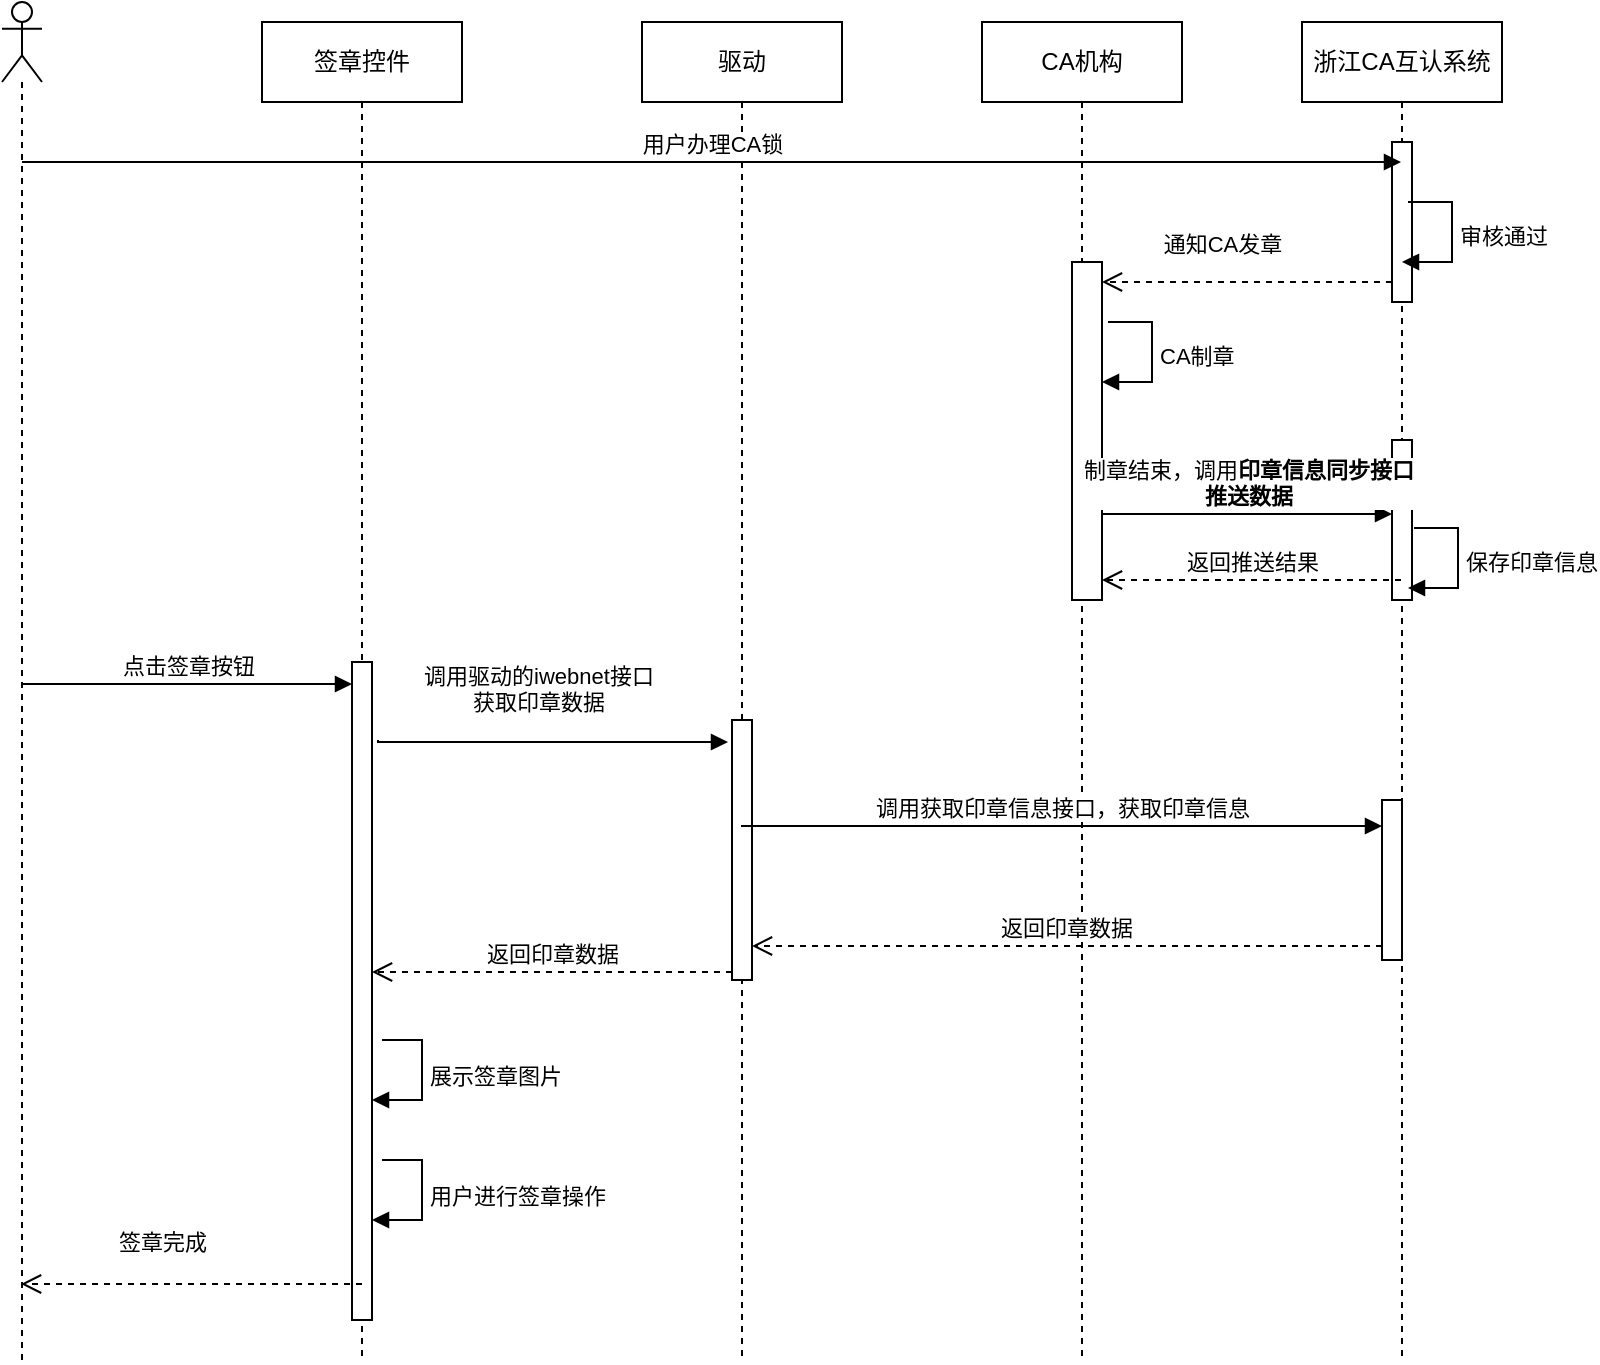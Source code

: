 <mxfile version="21.4.0" type="github">
  <diagram name="第 1 页" id="T65qTif2XA-5PiaVmCAQ">
    <mxGraphModel dx="2261" dy="764" grid="1" gridSize="10" guides="1" tooltips="1" connect="1" arrows="1" fold="1" page="1" pageScale="1" pageWidth="827" pageHeight="1169" math="0" shadow="0">
      <root>
        <mxCell id="0" />
        <mxCell id="1" parent="0" />
        <mxCell id="irk-B1uaEGCNgTqAXI8p-5" value="CA机构" style="shape=umlLifeline;perimeter=lifelinePerimeter;whiteSpace=wrap;html=1;container=1;dropTarget=0;collapsible=0;recursiveResize=0;outlineConnect=0;portConstraint=eastwest;newEdgeStyle={&quot;edgeStyle&quot;:&quot;elbowEdgeStyle&quot;,&quot;elbow&quot;:&quot;vertical&quot;,&quot;curved&quot;:0,&quot;rounded&quot;:0};" parent="1" vertex="1">
          <mxGeometry x="30" y="20" width="100" height="670" as="geometry" />
        </mxCell>
        <mxCell id="irk-B1uaEGCNgTqAXI8p-13" value="" style="html=1;points=[];perimeter=orthogonalPerimeter;outlineConnect=0;targetShapes=umlLifeline;portConstraint=eastwest;newEdgeStyle={&quot;edgeStyle&quot;:&quot;elbowEdgeStyle&quot;,&quot;elbow&quot;:&quot;vertical&quot;,&quot;curved&quot;:0,&quot;rounded&quot;:0};" parent="irk-B1uaEGCNgTqAXI8p-5" vertex="1">
          <mxGeometry x="45" y="120" width="15" height="169" as="geometry" />
        </mxCell>
        <mxCell id="irk-B1uaEGCNgTqAXI8p-6" value="浙江CA互认系统" style="shape=umlLifeline;perimeter=lifelinePerimeter;whiteSpace=wrap;html=1;container=1;dropTarget=0;collapsible=0;recursiveResize=0;outlineConnect=0;portConstraint=eastwest;newEdgeStyle={&quot;edgeStyle&quot;:&quot;elbowEdgeStyle&quot;,&quot;elbow&quot;:&quot;vertical&quot;,&quot;curved&quot;:0,&quot;rounded&quot;:0};" parent="1" vertex="1">
          <mxGeometry x="190" y="20" width="100" height="670" as="geometry" />
        </mxCell>
        <mxCell id="irk-B1uaEGCNgTqAXI8p-14" value="" style="html=1;points=[];perimeter=orthogonalPerimeter;outlineConnect=0;targetShapes=umlLifeline;portConstraint=eastwest;newEdgeStyle={&quot;edgeStyle&quot;:&quot;elbowEdgeStyle&quot;,&quot;elbow&quot;:&quot;vertical&quot;,&quot;curved&quot;:0,&quot;rounded&quot;:0};" parent="irk-B1uaEGCNgTqAXI8p-6" vertex="1">
          <mxGeometry x="45" y="209" width="10" height="80" as="geometry" />
        </mxCell>
        <mxCell id="irk-B1uaEGCNgTqAXI8p-36" value="" style="html=1;points=[];perimeter=orthogonalPerimeter;outlineConnect=0;targetShapes=umlLifeline;portConstraint=eastwest;newEdgeStyle={&quot;edgeStyle&quot;:&quot;elbowEdgeStyle&quot;,&quot;elbow&quot;:&quot;vertical&quot;,&quot;curved&quot;:0,&quot;rounded&quot;:0};" parent="irk-B1uaEGCNgTqAXI8p-6" vertex="1">
          <mxGeometry x="40" y="389" width="10" height="80" as="geometry" />
        </mxCell>
        <mxCell id="fCXaByIH2tbGKbb1Bg6H-2" value="" style="html=1;points=[];perimeter=orthogonalPerimeter;outlineConnect=0;targetShapes=umlLifeline;portConstraint=eastwest;newEdgeStyle={&quot;edgeStyle&quot;:&quot;elbowEdgeStyle&quot;,&quot;elbow&quot;:&quot;vertical&quot;,&quot;curved&quot;:0,&quot;rounded&quot;:0};" vertex="1" parent="irk-B1uaEGCNgTqAXI8p-6">
          <mxGeometry x="45" y="60" width="10" height="80" as="geometry" />
        </mxCell>
        <mxCell id="irk-B1uaEGCNgTqAXI8p-8" value="驱动" style="shape=umlLifeline;perimeter=lifelinePerimeter;whiteSpace=wrap;html=1;container=1;dropTarget=0;collapsible=0;recursiveResize=0;outlineConnect=0;portConstraint=eastwest;newEdgeStyle={&quot;edgeStyle&quot;:&quot;elbowEdgeStyle&quot;,&quot;elbow&quot;:&quot;vertical&quot;,&quot;curved&quot;:0,&quot;rounded&quot;:0};" parent="1" vertex="1">
          <mxGeometry x="-140" y="20" width="100" height="670" as="geometry" />
        </mxCell>
        <mxCell id="irk-B1uaEGCNgTqAXI8p-33" value="" style="html=1;points=[];perimeter=orthogonalPerimeter;outlineConnect=0;targetShapes=umlLifeline;portConstraint=eastwest;newEdgeStyle={&quot;edgeStyle&quot;:&quot;elbowEdgeStyle&quot;,&quot;elbow&quot;:&quot;vertical&quot;,&quot;curved&quot;:0,&quot;rounded&quot;:0};" parent="irk-B1uaEGCNgTqAXI8p-8" vertex="1">
          <mxGeometry x="45" y="349" width="10" height="130" as="geometry" />
        </mxCell>
        <mxCell id="irk-B1uaEGCNgTqAXI8p-9" value="签章控件" style="shape=umlLifeline;perimeter=lifelinePerimeter;whiteSpace=wrap;html=1;container=1;dropTarget=0;collapsible=0;recursiveResize=0;outlineConnect=0;portConstraint=eastwest;newEdgeStyle={&quot;edgeStyle&quot;:&quot;elbowEdgeStyle&quot;,&quot;elbow&quot;:&quot;vertical&quot;,&quot;curved&quot;:0,&quot;rounded&quot;:0};" parent="1" vertex="1">
          <mxGeometry x="-330" y="20" width="100" height="670" as="geometry" />
        </mxCell>
        <mxCell id="irk-B1uaEGCNgTqAXI8p-30" value="" style="html=1;points=[];perimeter=orthogonalPerimeter;outlineConnect=0;targetShapes=umlLifeline;portConstraint=eastwest;newEdgeStyle={&quot;edgeStyle&quot;:&quot;elbowEdgeStyle&quot;,&quot;elbow&quot;:&quot;vertical&quot;,&quot;curved&quot;:0,&quot;rounded&quot;:0};" parent="irk-B1uaEGCNgTqAXI8p-9" vertex="1">
          <mxGeometry x="45" y="320" width="10" height="329" as="geometry" />
        </mxCell>
        <mxCell id="irk-B1uaEGCNgTqAXI8p-18" value="制章结束，调用&lt;b&gt;印章信息同步接口&lt;br&gt;推送数据&lt;br&gt;&lt;/b&gt;" style="html=1;verticalAlign=bottom;endArrow=block;edgeStyle=elbowEdgeStyle;elbow=vertical;curved=0;rounded=0;" parent="1" edge="1">
          <mxGeometry width="80" relative="1" as="geometry">
            <mxPoint x="90" y="266" as="sourcePoint" />
            <mxPoint x="235" y="266" as="targetPoint" />
          </mxGeometry>
        </mxCell>
        <mxCell id="irk-B1uaEGCNgTqAXI8p-23" value="保存印章信息" style="html=1;align=left;spacingLeft=2;endArrow=block;rounded=0;edgeStyle=orthogonalEdgeStyle;curved=0;rounded=0;" parent="1" edge="1">
          <mxGeometry x="0.013" relative="1" as="geometry">
            <mxPoint x="246" y="273" as="sourcePoint" />
            <Array as="points">
              <mxPoint x="268" y="273" />
              <mxPoint x="268" y="303" />
            </Array>
            <mxPoint x="243" y="303" as="targetPoint" />
            <mxPoint as="offset" />
          </mxGeometry>
        </mxCell>
        <mxCell id="irk-B1uaEGCNgTqAXI8p-24" value="返回推送结果" style="html=1;verticalAlign=bottom;endArrow=open;dashed=1;endSize=8;edgeStyle=elbowEdgeStyle;elbow=vertical;curved=0;rounded=0;" parent="1" edge="1">
          <mxGeometry x="0.003" relative="1" as="geometry">
            <mxPoint x="239.5" y="299" as="sourcePoint" />
            <mxPoint x="90" y="299" as="targetPoint" />
            <mxPoint as="offset" />
          </mxGeometry>
        </mxCell>
        <mxCell id="irk-B1uaEGCNgTqAXI8p-25" value="用户办理CA锁" style="html=1;verticalAlign=bottom;endArrow=block;edgeStyle=elbowEdgeStyle;elbow=vertical;curved=0;rounded=0;" parent="1" target="irk-B1uaEGCNgTqAXI8p-6" edge="1">
          <mxGeometry width="80" relative="1" as="geometry">
            <mxPoint x="-450" y="90" as="sourcePoint" />
            <mxPoint x="79.5" y="90" as="targetPoint" />
          </mxGeometry>
        </mxCell>
        <mxCell id="irk-B1uaEGCNgTqAXI8p-29" value="" style="shape=umlLifeline;perimeter=lifelinePerimeter;whiteSpace=wrap;html=1;container=1;dropTarget=0;collapsible=0;recursiveResize=0;outlineConnect=0;portConstraint=eastwest;newEdgeStyle={&quot;edgeStyle&quot;:&quot;elbowEdgeStyle&quot;,&quot;elbow&quot;:&quot;vertical&quot;,&quot;curved&quot;:0,&quot;rounded&quot;:0};participant=umlActor;" parent="1" vertex="1">
          <mxGeometry x="-460" y="10" width="20" height="680" as="geometry" />
        </mxCell>
        <mxCell id="irk-B1uaEGCNgTqAXI8p-31" value="点击签章按钮" style="html=1;verticalAlign=bottom;endArrow=block;edgeStyle=elbowEdgeStyle;elbow=vertical;curved=0;rounded=0;" parent="1" edge="1">
          <mxGeometry x="0.003" relative="1" as="geometry">
            <mxPoint x="-450.5" y="351" as="sourcePoint" />
            <mxPoint x="-285" y="351" as="targetPoint" />
            <mxPoint as="offset" />
          </mxGeometry>
        </mxCell>
        <mxCell id="irk-B1uaEGCNgTqAXI8p-34" value="调用驱动的iwebnet接口&lt;br&gt;获取印章数据" style="html=1;verticalAlign=bottom;endArrow=block;edgeStyle=elbowEdgeStyle;elbow=vertical;curved=0;rounded=0;" parent="1" edge="1">
          <mxGeometry x="-0.08" y="11" relative="1" as="geometry">
            <mxPoint x="-272" y="379" as="sourcePoint" />
            <mxPoint x="-97" y="380" as="targetPoint" />
            <Array as="points">
              <mxPoint x="-282" y="380" />
            </Array>
            <mxPoint as="offset" />
          </mxGeometry>
        </mxCell>
        <mxCell id="irk-B1uaEGCNgTqAXI8p-37" value="调用获取印章信息接口，获取印章信息" style="html=1;verticalAlign=bottom;endArrow=block;edgeStyle=elbowEdgeStyle;elbow=vertical;curved=0;rounded=0;" parent="1" edge="1">
          <mxGeometry relative="1" as="geometry">
            <mxPoint x="-90.5" y="422" as="sourcePoint" />
            <mxPoint x="230" y="422" as="targetPoint" />
          </mxGeometry>
        </mxCell>
        <mxCell id="irk-B1uaEGCNgTqAXI8p-38" value="返回印章数据" style="html=1;verticalAlign=bottom;endArrow=open;dashed=1;endSize=8;edgeStyle=elbowEdgeStyle;elbow=vertical;curved=0;rounded=0;" parent="1" edge="1">
          <mxGeometry x="0.003" relative="1" as="geometry">
            <mxPoint x="-85" y="482" as="targetPoint" />
            <mxPoint x="230" y="482" as="sourcePoint" />
            <mxPoint as="offset" />
          </mxGeometry>
        </mxCell>
        <mxCell id="irk-B1uaEGCNgTqAXI8p-35" value="返回印章数据" style="html=1;verticalAlign=bottom;endArrow=open;dashed=1;endSize=8;edgeStyle=elbowEdgeStyle;elbow=vertical;curved=0;rounded=0;" parent="1" target="irk-B1uaEGCNgTqAXI8p-30" edge="1">
          <mxGeometry x="0.003" relative="1" as="geometry">
            <mxPoint x="-280" y="495" as="targetPoint" />
            <mxPoint x="-95" y="495" as="sourcePoint" />
            <mxPoint as="offset" />
          </mxGeometry>
        </mxCell>
        <mxCell id="irk-B1uaEGCNgTqAXI8p-43" value="展示签章图片" style="html=1;align=left;spacingLeft=2;endArrow=block;rounded=0;edgeStyle=orthogonalEdgeStyle;curved=0;rounded=0;" parent="1" edge="1">
          <mxGeometry x="0.012" relative="1" as="geometry">
            <mxPoint x="-270" y="529" as="sourcePoint" />
            <Array as="points">
              <mxPoint x="-250" y="559" />
            </Array>
            <mxPoint x="-275" y="559" as="targetPoint" />
            <mxPoint as="offset" />
          </mxGeometry>
        </mxCell>
        <mxCell id="irk-B1uaEGCNgTqAXI8p-44" value="用户进行签章操作" style="html=1;align=left;spacingLeft=2;endArrow=block;rounded=0;edgeStyle=orthogonalEdgeStyle;curved=0;rounded=0;" parent="1" edge="1">
          <mxGeometry x="0.012" relative="1" as="geometry">
            <mxPoint x="-270" y="589" as="sourcePoint" />
            <Array as="points">
              <mxPoint x="-250" y="619" />
            </Array>
            <mxPoint x="-275" y="619" as="targetPoint" />
            <mxPoint as="offset" />
          </mxGeometry>
        </mxCell>
        <mxCell id="irk-B1uaEGCNgTqAXI8p-45" value="签章完成" style="html=1;verticalAlign=bottom;endArrow=open;dashed=1;endSize=8;edgeStyle=elbowEdgeStyle;elbow=vertical;curved=0;rounded=0;" parent="1" edge="1">
          <mxGeometry x="0.173" y="-12" relative="1" as="geometry">
            <mxPoint x="-280" y="651" as="sourcePoint" />
            <mxPoint x="-450.5" y="651" as="targetPoint" />
            <mxPoint as="offset" />
          </mxGeometry>
        </mxCell>
        <mxCell id="fCXaByIH2tbGKbb1Bg6H-5" value="审核通过" style="html=1;align=left;spacingLeft=2;endArrow=block;rounded=0;edgeStyle=orthogonalEdgeStyle;curved=0;rounded=0;" edge="1" parent="1">
          <mxGeometry x="0.013" relative="1" as="geometry">
            <mxPoint x="243" y="110" as="sourcePoint" />
            <Array as="points">
              <mxPoint x="265" y="110" />
              <mxPoint x="265" y="140" />
            </Array>
            <mxPoint x="240" y="140" as="targetPoint" />
            <mxPoint as="offset" />
          </mxGeometry>
        </mxCell>
        <mxCell id="fCXaByIH2tbGKbb1Bg6H-4" value="通知CA发章" style="html=1;verticalAlign=bottom;endArrow=open;dashed=1;endSize=8;edgeStyle=elbowEdgeStyle;elbow=vertical;curved=0;rounded=0;" edge="1" source="fCXaByIH2tbGKbb1Bg6H-2" parent="1" target="irk-B1uaEGCNgTqAXI8p-13">
          <mxGeometry x="0.172" y="-10" relative="1" as="geometry">
            <mxPoint x="165" y="205" as="targetPoint" />
            <mxPoint as="offset" />
          </mxGeometry>
        </mxCell>
        <mxCell id="fCXaByIH2tbGKbb1Bg6H-6" value="CA制章" style="html=1;align=left;spacingLeft=2;endArrow=block;rounded=0;edgeStyle=orthogonalEdgeStyle;curved=0;rounded=0;" edge="1" parent="1">
          <mxGeometry x="0.013" relative="1" as="geometry">
            <mxPoint x="93" y="170" as="sourcePoint" />
            <Array as="points">
              <mxPoint x="115" y="170" />
              <mxPoint x="115" y="200" />
            </Array>
            <mxPoint x="90" y="200" as="targetPoint" />
            <mxPoint as="offset" />
          </mxGeometry>
        </mxCell>
      </root>
    </mxGraphModel>
  </diagram>
</mxfile>
